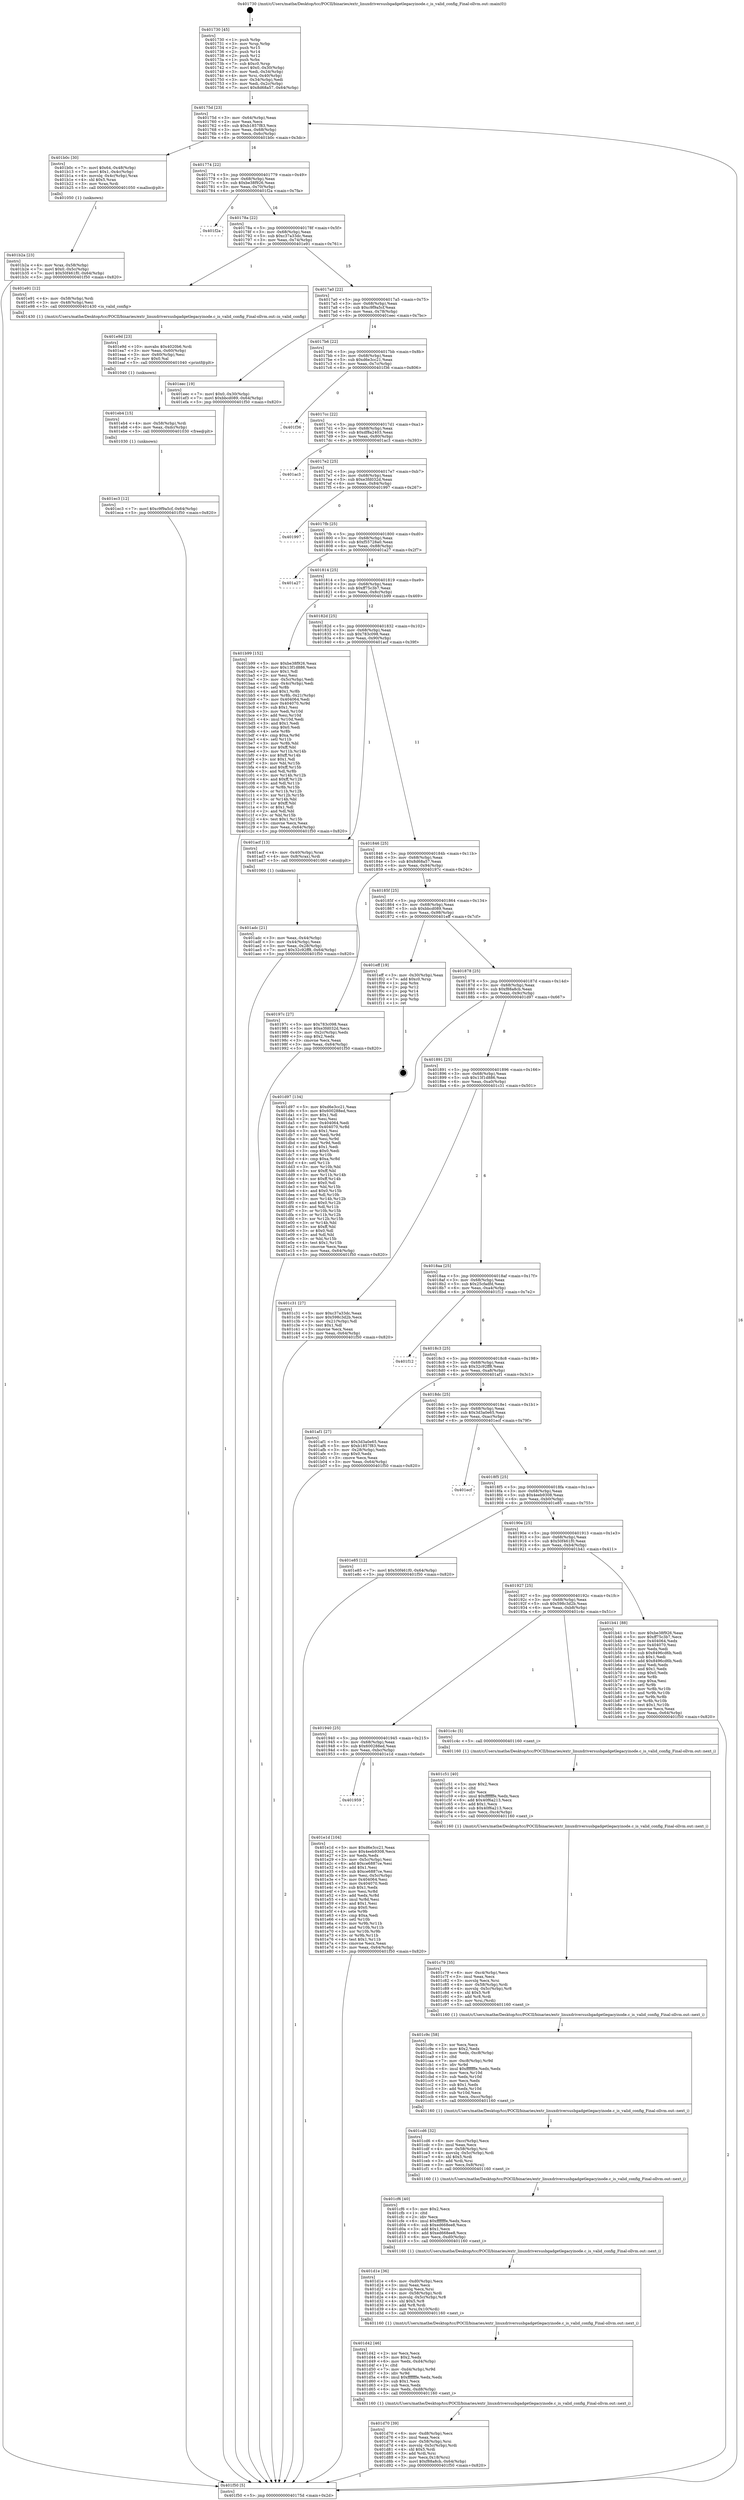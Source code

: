 digraph "0x401730" {
  label = "0x401730 (/mnt/c/Users/mathe/Desktop/tcc/POCII/binaries/extr_linuxdriversusbgadgetlegacyinode.c_is_valid_config_Final-ollvm.out::main(0))"
  labelloc = "t"
  node[shape=record]

  Entry [label="",width=0.3,height=0.3,shape=circle,fillcolor=black,style=filled]
  "0x40175d" [label="{
     0x40175d [23]\l
     | [instrs]\l
     &nbsp;&nbsp;0x40175d \<+3\>: mov -0x64(%rbp),%eax\l
     &nbsp;&nbsp;0x401760 \<+2\>: mov %eax,%ecx\l
     &nbsp;&nbsp;0x401762 \<+6\>: sub $0xb1857f83,%ecx\l
     &nbsp;&nbsp;0x401768 \<+3\>: mov %eax,-0x68(%rbp)\l
     &nbsp;&nbsp;0x40176b \<+3\>: mov %ecx,-0x6c(%rbp)\l
     &nbsp;&nbsp;0x40176e \<+6\>: je 0000000000401b0c \<main+0x3dc\>\l
  }"]
  "0x401b0c" [label="{
     0x401b0c [30]\l
     | [instrs]\l
     &nbsp;&nbsp;0x401b0c \<+7\>: movl $0x64,-0x48(%rbp)\l
     &nbsp;&nbsp;0x401b13 \<+7\>: movl $0x1,-0x4c(%rbp)\l
     &nbsp;&nbsp;0x401b1a \<+4\>: movslq -0x4c(%rbp),%rax\l
     &nbsp;&nbsp;0x401b1e \<+4\>: shl $0x5,%rax\l
     &nbsp;&nbsp;0x401b22 \<+3\>: mov %rax,%rdi\l
     &nbsp;&nbsp;0x401b25 \<+5\>: call 0000000000401050 \<malloc@plt\>\l
     | [calls]\l
     &nbsp;&nbsp;0x401050 \{1\} (unknown)\l
  }"]
  "0x401774" [label="{
     0x401774 [22]\l
     | [instrs]\l
     &nbsp;&nbsp;0x401774 \<+5\>: jmp 0000000000401779 \<main+0x49\>\l
     &nbsp;&nbsp;0x401779 \<+3\>: mov -0x68(%rbp),%eax\l
     &nbsp;&nbsp;0x40177c \<+5\>: sub $0xbe38f926,%eax\l
     &nbsp;&nbsp;0x401781 \<+3\>: mov %eax,-0x70(%rbp)\l
     &nbsp;&nbsp;0x401784 \<+6\>: je 0000000000401f2a \<main+0x7fa\>\l
  }"]
  Exit [label="",width=0.3,height=0.3,shape=circle,fillcolor=black,style=filled,peripheries=2]
  "0x401f2a" [label="{
     0x401f2a\l
  }", style=dashed]
  "0x40178a" [label="{
     0x40178a [22]\l
     | [instrs]\l
     &nbsp;&nbsp;0x40178a \<+5\>: jmp 000000000040178f \<main+0x5f\>\l
     &nbsp;&nbsp;0x40178f \<+3\>: mov -0x68(%rbp),%eax\l
     &nbsp;&nbsp;0x401792 \<+5\>: sub $0xc37a33dc,%eax\l
     &nbsp;&nbsp;0x401797 \<+3\>: mov %eax,-0x74(%rbp)\l
     &nbsp;&nbsp;0x40179a \<+6\>: je 0000000000401e91 \<main+0x761\>\l
  }"]
  "0x401ec3" [label="{
     0x401ec3 [12]\l
     | [instrs]\l
     &nbsp;&nbsp;0x401ec3 \<+7\>: movl $0xc9f9a5cf,-0x64(%rbp)\l
     &nbsp;&nbsp;0x401eca \<+5\>: jmp 0000000000401f50 \<main+0x820\>\l
  }"]
  "0x401e91" [label="{
     0x401e91 [12]\l
     | [instrs]\l
     &nbsp;&nbsp;0x401e91 \<+4\>: mov -0x58(%rbp),%rdi\l
     &nbsp;&nbsp;0x401e95 \<+3\>: mov -0x48(%rbp),%esi\l
     &nbsp;&nbsp;0x401e98 \<+5\>: call 0000000000401430 \<is_valid_config\>\l
     | [calls]\l
     &nbsp;&nbsp;0x401430 \{1\} (/mnt/c/Users/mathe/Desktop/tcc/POCII/binaries/extr_linuxdriversusbgadgetlegacyinode.c_is_valid_config_Final-ollvm.out::is_valid_config)\l
  }"]
  "0x4017a0" [label="{
     0x4017a0 [22]\l
     | [instrs]\l
     &nbsp;&nbsp;0x4017a0 \<+5\>: jmp 00000000004017a5 \<main+0x75\>\l
     &nbsp;&nbsp;0x4017a5 \<+3\>: mov -0x68(%rbp),%eax\l
     &nbsp;&nbsp;0x4017a8 \<+5\>: sub $0xc9f9a5cf,%eax\l
     &nbsp;&nbsp;0x4017ad \<+3\>: mov %eax,-0x78(%rbp)\l
     &nbsp;&nbsp;0x4017b0 \<+6\>: je 0000000000401eec \<main+0x7bc\>\l
  }"]
  "0x401eb4" [label="{
     0x401eb4 [15]\l
     | [instrs]\l
     &nbsp;&nbsp;0x401eb4 \<+4\>: mov -0x58(%rbp),%rdi\l
     &nbsp;&nbsp;0x401eb8 \<+6\>: mov %eax,-0xdc(%rbp)\l
     &nbsp;&nbsp;0x401ebe \<+5\>: call 0000000000401030 \<free@plt\>\l
     | [calls]\l
     &nbsp;&nbsp;0x401030 \{1\} (unknown)\l
  }"]
  "0x401eec" [label="{
     0x401eec [19]\l
     | [instrs]\l
     &nbsp;&nbsp;0x401eec \<+7\>: movl $0x0,-0x30(%rbp)\l
     &nbsp;&nbsp;0x401ef3 \<+7\>: movl $0xbbcd089,-0x64(%rbp)\l
     &nbsp;&nbsp;0x401efa \<+5\>: jmp 0000000000401f50 \<main+0x820\>\l
  }"]
  "0x4017b6" [label="{
     0x4017b6 [22]\l
     | [instrs]\l
     &nbsp;&nbsp;0x4017b6 \<+5\>: jmp 00000000004017bb \<main+0x8b\>\l
     &nbsp;&nbsp;0x4017bb \<+3\>: mov -0x68(%rbp),%eax\l
     &nbsp;&nbsp;0x4017be \<+5\>: sub $0xd6e3cc21,%eax\l
     &nbsp;&nbsp;0x4017c3 \<+3\>: mov %eax,-0x7c(%rbp)\l
     &nbsp;&nbsp;0x4017c6 \<+6\>: je 0000000000401f36 \<main+0x806\>\l
  }"]
  "0x401e9d" [label="{
     0x401e9d [23]\l
     | [instrs]\l
     &nbsp;&nbsp;0x401e9d \<+10\>: movabs $0x4020b6,%rdi\l
     &nbsp;&nbsp;0x401ea7 \<+3\>: mov %eax,-0x60(%rbp)\l
     &nbsp;&nbsp;0x401eaa \<+3\>: mov -0x60(%rbp),%esi\l
     &nbsp;&nbsp;0x401ead \<+2\>: mov $0x0,%al\l
     &nbsp;&nbsp;0x401eaf \<+5\>: call 0000000000401040 \<printf@plt\>\l
     | [calls]\l
     &nbsp;&nbsp;0x401040 \{1\} (unknown)\l
  }"]
  "0x401f36" [label="{
     0x401f36\l
  }", style=dashed]
  "0x4017cc" [label="{
     0x4017cc [22]\l
     | [instrs]\l
     &nbsp;&nbsp;0x4017cc \<+5\>: jmp 00000000004017d1 \<main+0xa1\>\l
     &nbsp;&nbsp;0x4017d1 \<+3\>: mov -0x68(%rbp),%eax\l
     &nbsp;&nbsp;0x4017d4 \<+5\>: sub $0xdf8a2403,%eax\l
     &nbsp;&nbsp;0x4017d9 \<+3\>: mov %eax,-0x80(%rbp)\l
     &nbsp;&nbsp;0x4017dc \<+6\>: je 0000000000401ac3 \<main+0x393\>\l
  }"]
  "0x401959" [label="{
     0x401959\l
  }", style=dashed]
  "0x401ac3" [label="{
     0x401ac3\l
  }", style=dashed]
  "0x4017e2" [label="{
     0x4017e2 [25]\l
     | [instrs]\l
     &nbsp;&nbsp;0x4017e2 \<+5\>: jmp 00000000004017e7 \<main+0xb7\>\l
     &nbsp;&nbsp;0x4017e7 \<+3\>: mov -0x68(%rbp),%eax\l
     &nbsp;&nbsp;0x4017ea \<+5\>: sub $0xe3fd032d,%eax\l
     &nbsp;&nbsp;0x4017ef \<+6\>: mov %eax,-0x84(%rbp)\l
     &nbsp;&nbsp;0x4017f5 \<+6\>: je 0000000000401997 \<main+0x267\>\l
  }"]
  "0x401e1d" [label="{
     0x401e1d [104]\l
     | [instrs]\l
     &nbsp;&nbsp;0x401e1d \<+5\>: mov $0xd6e3cc21,%eax\l
     &nbsp;&nbsp;0x401e22 \<+5\>: mov $0x4eeb9308,%ecx\l
     &nbsp;&nbsp;0x401e27 \<+2\>: xor %edx,%edx\l
     &nbsp;&nbsp;0x401e29 \<+3\>: mov -0x5c(%rbp),%esi\l
     &nbsp;&nbsp;0x401e2c \<+6\>: add $0xce6887ce,%esi\l
     &nbsp;&nbsp;0x401e32 \<+3\>: add $0x1,%esi\l
     &nbsp;&nbsp;0x401e35 \<+6\>: sub $0xce6887ce,%esi\l
     &nbsp;&nbsp;0x401e3b \<+3\>: mov %esi,-0x5c(%rbp)\l
     &nbsp;&nbsp;0x401e3e \<+7\>: mov 0x404064,%esi\l
     &nbsp;&nbsp;0x401e45 \<+7\>: mov 0x404070,%edi\l
     &nbsp;&nbsp;0x401e4c \<+3\>: sub $0x1,%edx\l
     &nbsp;&nbsp;0x401e4f \<+3\>: mov %esi,%r8d\l
     &nbsp;&nbsp;0x401e52 \<+3\>: add %edx,%r8d\l
     &nbsp;&nbsp;0x401e55 \<+4\>: imul %r8d,%esi\l
     &nbsp;&nbsp;0x401e59 \<+3\>: and $0x1,%esi\l
     &nbsp;&nbsp;0x401e5c \<+3\>: cmp $0x0,%esi\l
     &nbsp;&nbsp;0x401e5f \<+4\>: sete %r9b\l
     &nbsp;&nbsp;0x401e63 \<+3\>: cmp $0xa,%edi\l
     &nbsp;&nbsp;0x401e66 \<+4\>: setl %r10b\l
     &nbsp;&nbsp;0x401e6a \<+3\>: mov %r9b,%r11b\l
     &nbsp;&nbsp;0x401e6d \<+3\>: and %r10b,%r11b\l
     &nbsp;&nbsp;0x401e70 \<+3\>: xor %r10b,%r9b\l
     &nbsp;&nbsp;0x401e73 \<+3\>: or %r9b,%r11b\l
     &nbsp;&nbsp;0x401e76 \<+4\>: test $0x1,%r11b\l
     &nbsp;&nbsp;0x401e7a \<+3\>: cmovne %ecx,%eax\l
     &nbsp;&nbsp;0x401e7d \<+3\>: mov %eax,-0x64(%rbp)\l
     &nbsp;&nbsp;0x401e80 \<+5\>: jmp 0000000000401f50 \<main+0x820\>\l
  }"]
  "0x401997" [label="{
     0x401997\l
  }", style=dashed]
  "0x4017fb" [label="{
     0x4017fb [25]\l
     | [instrs]\l
     &nbsp;&nbsp;0x4017fb \<+5\>: jmp 0000000000401800 \<main+0xd0\>\l
     &nbsp;&nbsp;0x401800 \<+3\>: mov -0x68(%rbp),%eax\l
     &nbsp;&nbsp;0x401803 \<+5\>: sub $0xf55728a0,%eax\l
     &nbsp;&nbsp;0x401808 \<+6\>: mov %eax,-0x88(%rbp)\l
     &nbsp;&nbsp;0x40180e \<+6\>: je 0000000000401a27 \<main+0x2f7\>\l
  }"]
  "0x401d70" [label="{
     0x401d70 [39]\l
     | [instrs]\l
     &nbsp;&nbsp;0x401d70 \<+6\>: mov -0xd8(%rbp),%ecx\l
     &nbsp;&nbsp;0x401d76 \<+3\>: imul %eax,%ecx\l
     &nbsp;&nbsp;0x401d79 \<+4\>: mov -0x58(%rbp),%rsi\l
     &nbsp;&nbsp;0x401d7d \<+4\>: movslq -0x5c(%rbp),%rdi\l
     &nbsp;&nbsp;0x401d81 \<+4\>: shl $0x5,%rdi\l
     &nbsp;&nbsp;0x401d85 \<+3\>: add %rdi,%rsi\l
     &nbsp;&nbsp;0x401d88 \<+3\>: mov %ecx,0x18(%rsi)\l
     &nbsp;&nbsp;0x401d8b \<+7\>: movl $0xf88a8cb,-0x64(%rbp)\l
     &nbsp;&nbsp;0x401d92 \<+5\>: jmp 0000000000401f50 \<main+0x820\>\l
  }"]
  "0x401a27" [label="{
     0x401a27\l
  }", style=dashed]
  "0x401814" [label="{
     0x401814 [25]\l
     | [instrs]\l
     &nbsp;&nbsp;0x401814 \<+5\>: jmp 0000000000401819 \<main+0xe9\>\l
     &nbsp;&nbsp;0x401819 \<+3\>: mov -0x68(%rbp),%eax\l
     &nbsp;&nbsp;0x40181c \<+5\>: sub $0xff75c3b7,%eax\l
     &nbsp;&nbsp;0x401821 \<+6\>: mov %eax,-0x8c(%rbp)\l
     &nbsp;&nbsp;0x401827 \<+6\>: je 0000000000401b99 \<main+0x469\>\l
  }"]
  "0x401d42" [label="{
     0x401d42 [46]\l
     | [instrs]\l
     &nbsp;&nbsp;0x401d42 \<+2\>: xor %ecx,%ecx\l
     &nbsp;&nbsp;0x401d44 \<+5\>: mov $0x2,%edx\l
     &nbsp;&nbsp;0x401d49 \<+6\>: mov %edx,-0xd4(%rbp)\l
     &nbsp;&nbsp;0x401d4f \<+1\>: cltd\l
     &nbsp;&nbsp;0x401d50 \<+7\>: mov -0xd4(%rbp),%r9d\l
     &nbsp;&nbsp;0x401d57 \<+3\>: idiv %r9d\l
     &nbsp;&nbsp;0x401d5a \<+6\>: imul $0xfffffffe,%edx,%edx\l
     &nbsp;&nbsp;0x401d60 \<+3\>: sub $0x1,%ecx\l
     &nbsp;&nbsp;0x401d63 \<+2\>: sub %ecx,%edx\l
     &nbsp;&nbsp;0x401d65 \<+6\>: mov %edx,-0xd8(%rbp)\l
     &nbsp;&nbsp;0x401d6b \<+5\>: call 0000000000401160 \<next_i\>\l
     | [calls]\l
     &nbsp;&nbsp;0x401160 \{1\} (/mnt/c/Users/mathe/Desktop/tcc/POCII/binaries/extr_linuxdriversusbgadgetlegacyinode.c_is_valid_config_Final-ollvm.out::next_i)\l
  }"]
  "0x401b99" [label="{
     0x401b99 [152]\l
     | [instrs]\l
     &nbsp;&nbsp;0x401b99 \<+5\>: mov $0xbe38f926,%eax\l
     &nbsp;&nbsp;0x401b9e \<+5\>: mov $0x13f1d886,%ecx\l
     &nbsp;&nbsp;0x401ba3 \<+2\>: mov $0x1,%dl\l
     &nbsp;&nbsp;0x401ba5 \<+2\>: xor %esi,%esi\l
     &nbsp;&nbsp;0x401ba7 \<+3\>: mov -0x5c(%rbp),%edi\l
     &nbsp;&nbsp;0x401baa \<+3\>: cmp -0x4c(%rbp),%edi\l
     &nbsp;&nbsp;0x401bad \<+4\>: setl %r8b\l
     &nbsp;&nbsp;0x401bb1 \<+4\>: and $0x1,%r8b\l
     &nbsp;&nbsp;0x401bb5 \<+4\>: mov %r8b,-0x21(%rbp)\l
     &nbsp;&nbsp;0x401bb9 \<+7\>: mov 0x404064,%edi\l
     &nbsp;&nbsp;0x401bc0 \<+8\>: mov 0x404070,%r9d\l
     &nbsp;&nbsp;0x401bc8 \<+3\>: sub $0x1,%esi\l
     &nbsp;&nbsp;0x401bcb \<+3\>: mov %edi,%r10d\l
     &nbsp;&nbsp;0x401bce \<+3\>: add %esi,%r10d\l
     &nbsp;&nbsp;0x401bd1 \<+4\>: imul %r10d,%edi\l
     &nbsp;&nbsp;0x401bd5 \<+3\>: and $0x1,%edi\l
     &nbsp;&nbsp;0x401bd8 \<+3\>: cmp $0x0,%edi\l
     &nbsp;&nbsp;0x401bdb \<+4\>: sete %r8b\l
     &nbsp;&nbsp;0x401bdf \<+4\>: cmp $0xa,%r9d\l
     &nbsp;&nbsp;0x401be3 \<+4\>: setl %r11b\l
     &nbsp;&nbsp;0x401be7 \<+3\>: mov %r8b,%bl\l
     &nbsp;&nbsp;0x401bea \<+3\>: xor $0xff,%bl\l
     &nbsp;&nbsp;0x401bed \<+3\>: mov %r11b,%r14b\l
     &nbsp;&nbsp;0x401bf0 \<+4\>: xor $0xff,%r14b\l
     &nbsp;&nbsp;0x401bf4 \<+3\>: xor $0x1,%dl\l
     &nbsp;&nbsp;0x401bf7 \<+3\>: mov %bl,%r15b\l
     &nbsp;&nbsp;0x401bfa \<+4\>: and $0xff,%r15b\l
     &nbsp;&nbsp;0x401bfe \<+3\>: and %dl,%r8b\l
     &nbsp;&nbsp;0x401c01 \<+3\>: mov %r14b,%r12b\l
     &nbsp;&nbsp;0x401c04 \<+4\>: and $0xff,%r12b\l
     &nbsp;&nbsp;0x401c08 \<+3\>: and %dl,%r11b\l
     &nbsp;&nbsp;0x401c0b \<+3\>: or %r8b,%r15b\l
     &nbsp;&nbsp;0x401c0e \<+3\>: or %r11b,%r12b\l
     &nbsp;&nbsp;0x401c11 \<+3\>: xor %r12b,%r15b\l
     &nbsp;&nbsp;0x401c14 \<+3\>: or %r14b,%bl\l
     &nbsp;&nbsp;0x401c17 \<+3\>: xor $0xff,%bl\l
     &nbsp;&nbsp;0x401c1a \<+3\>: or $0x1,%dl\l
     &nbsp;&nbsp;0x401c1d \<+2\>: and %dl,%bl\l
     &nbsp;&nbsp;0x401c1f \<+3\>: or %bl,%r15b\l
     &nbsp;&nbsp;0x401c22 \<+4\>: test $0x1,%r15b\l
     &nbsp;&nbsp;0x401c26 \<+3\>: cmovne %ecx,%eax\l
     &nbsp;&nbsp;0x401c29 \<+3\>: mov %eax,-0x64(%rbp)\l
     &nbsp;&nbsp;0x401c2c \<+5\>: jmp 0000000000401f50 \<main+0x820\>\l
  }"]
  "0x40182d" [label="{
     0x40182d [25]\l
     | [instrs]\l
     &nbsp;&nbsp;0x40182d \<+5\>: jmp 0000000000401832 \<main+0x102\>\l
     &nbsp;&nbsp;0x401832 \<+3\>: mov -0x68(%rbp),%eax\l
     &nbsp;&nbsp;0x401835 \<+5\>: sub $0x783c098,%eax\l
     &nbsp;&nbsp;0x40183a \<+6\>: mov %eax,-0x90(%rbp)\l
     &nbsp;&nbsp;0x401840 \<+6\>: je 0000000000401acf \<main+0x39f\>\l
  }"]
  "0x401d1e" [label="{
     0x401d1e [36]\l
     | [instrs]\l
     &nbsp;&nbsp;0x401d1e \<+6\>: mov -0xd0(%rbp),%ecx\l
     &nbsp;&nbsp;0x401d24 \<+3\>: imul %eax,%ecx\l
     &nbsp;&nbsp;0x401d27 \<+3\>: movslq %ecx,%rsi\l
     &nbsp;&nbsp;0x401d2a \<+4\>: mov -0x58(%rbp),%rdi\l
     &nbsp;&nbsp;0x401d2e \<+4\>: movslq -0x5c(%rbp),%r8\l
     &nbsp;&nbsp;0x401d32 \<+4\>: shl $0x5,%r8\l
     &nbsp;&nbsp;0x401d36 \<+3\>: add %r8,%rdi\l
     &nbsp;&nbsp;0x401d39 \<+4\>: mov %rsi,0x10(%rdi)\l
     &nbsp;&nbsp;0x401d3d \<+5\>: call 0000000000401160 \<next_i\>\l
     | [calls]\l
     &nbsp;&nbsp;0x401160 \{1\} (/mnt/c/Users/mathe/Desktop/tcc/POCII/binaries/extr_linuxdriversusbgadgetlegacyinode.c_is_valid_config_Final-ollvm.out::next_i)\l
  }"]
  "0x401acf" [label="{
     0x401acf [13]\l
     | [instrs]\l
     &nbsp;&nbsp;0x401acf \<+4\>: mov -0x40(%rbp),%rax\l
     &nbsp;&nbsp;0x401ad3 \<+4\>: mov 0x8(%rax),%rdi\l
     &nbsp;&nbsp;0x401ad7 \<+5\>: call 0000000000401060 \<atoi@plt\>\l
     | [calls]\l
     &nbsp;&nbsp;0x401060 \{1\} (unknown)\l
  }"]
  "0x401846" [label="{
     0x401846 [25]\l
     | [instrs]\l
     &nbsp;&nbsp;0x401846 \<+5\>: jmp 000000000040184b \<main+0x11b\>\l
     &nbsp;&nbsp;0x40184b \<+3\>: mov -0x68(%rbp),%eax\l
     &nbsp;&nbsp;0x40184e \<+5\>: sub $0x8d68a57,%eax\l
     &nbsp;&nbsp;0x401853 \<+6\>: mov %eax,-0x94(%rbp)\l
     &nbsp;&nbsp;0x401859 \<+6\>: je 000000000040197c \<main+0x24c\>\l
  }"]
  "0x401cf6" [label="{
     0x401cf6 [40]\l
     | [instrs]\l
     &nbsp;&nbsp;0x401cf6 \<+5\>: mov $0x2,%ecx\l
     &nbsp;&nbsp;0x401cfb \<+1\>: cltd\l
     &nbsp;&nbsp;0x401cfc \<+2\>: idiv %ecx\l
     &nbsp;&nbsp;0x401cfe \<+6\>: imul $0xfffffffe,%edx,%ecx\l
     &nbsp;&nbsp;0x401d04 \<+6\>: sub $0xed668ee8,%ecx\l
     &nbsp;&nbsp;0x401d0a \<+3\>: add $0x1,%ecx\l
     &nbsp;&nbsp;0x401d0d \<+6\>: add $0xed668ee8,%ecx\l
     &nbsp;&nbsp;0x401d13 \<+6\>: mov %ecx,-0xd0(%rbp)\l
     &nbsp;&nbsp;0x401d19 \<+5\>: call 0000000000401160 \<next_i\>\l
     | [calls]\l
     &nbsp;&nbsp;0x401160 \{1\} (/mnt/c/Users/mathe/Desktop/tcc/POCII/binaries/extr_linuxdriversusbgadgetlegacyinode.c_is_valid_config_Final-ollvm.out::next_i)\l
  }"]
  "0x40197c" [label="{
     0x40197c [27]\l
     | [instrs]\l
     &nbsp;&nbsp;0x40197c \<+5\>: mov $0x783c098,%eax\l
     &nbsp;&nbsp;0x401981 \<+5\>: mov $0xe3fd032d,%ecx\l
     &nbsp;&nbsp;0x401986 \<+3\>: mov -0x2c(%rbp),%edx\l
     &nbsp;&nbsp;0x401989 \<+3\>: cmp $0x2,%edx\l
     &nbsp;&nbsp;0x40198c \<+3\>: cmovne %ecx,%eax\l
     &nbsp;&nbsp;0x40198f \<+3\>: mov %eax,-0x64(%rbp)\l
     &nbsp;&nbsp;0x401992 \<+5\>: jmp 0000000000401f50 \<main+0x820\>\l
  }"]
  "0x40185f" [label="{
     0x40185f [25]\l
     | [instrs]\l
     &nbsp;&nbsp;0x40185f \<+5\>: jmp 0000000000401864 \<main+0x134\>\l
     &nbsp;&nbsp;0x401864 \<+3\>: mov -0x68(%rbp),%eax\l
     &nbsp;&nbsp;0x401867 \<+5\>: sub $0xbbcd089,%eax\l
     &nbsp;&nbsp;0x40186c \<+6\>: mov %eax,-0x98(%rbp)\l
     &nbsp;&nbsp;0x401872 \<+6\>: je 0000000000401eff \<main+0x7cf\>\l
  }"]
  "0x401f50" [label="{
     0x401f50 [5]\l
     | [instrs]\l
     &nbsp;&nbsp;0x401f50 \<+5\>: jmp 000000000040175d \<main+0x2d\>\l
  }"]
  "0x401730" [label="{
     0x401730 [45]\l
     | [instrs]\l
     &nbsp;&nbsp;0x401730 \<+1\>: push %rbp\l
     &nbsp;&nbsp;0x401731 \<+3\>: mov %rsp,%rbp\l
     &nbsp;&nbsp;0x401734 \<+2\>: push %r15\l
     &nbsp;&nbsp;0x401736 \<+2\>: push %r14\l
     &nbsp;&nbsp;0x401738 \<+2\>: push %r12\l
     &nbsp;&nbsp;0x40173a \<+1\>: push %rbx\l
     &nbsp;&nbsp;0x40173b \<+7\>: sub $0xc0,%rsp\l
     &nbsp;&nbsp;0x401742 \<+7\>: movl $0x0,-0x30(%rbp)\l
     &nbsp;&nbsp;0x401749 \<+3\>: mov %edi,-0x34(%rbp)\l
     &nbsp;&nbsp;0x40174c \<+4\>: mov %rsi,-0x40(%rbp)\l
     &nbsp;&nbsp;0x401750 \<+3\>: mov -0x34(%rbp),%edi\l
     &nbsp;&nbsp;0x401753 \<+3\>: mov %edi,-0x2c(%rbp)\l
     &nbsp;&nbsp;0x401756 \<+7\>: movl $0x8d68a57,-0x64(%rbp)\l
  }"]
  "0x401adc" [label="{
     0x401adc [21]\l
     | [instrs]\l
     &nbsp;&nbsp;0x401adc \<+3\>: mov %eax,-0x44(%rbp)\l
     &nbsp;&nbsp;0x401adf \<+3\>: mov -0x44(%rbp),%eax\l
     &nbsp;&nbsp;0x401ae2 \<+3\>: mov %eax,-0x28(%rbp)\l
     &nbsp;&nbsp;0x401ae5 \<+7\>: movl $0x32c92ff8,-0x64(%rbp)\l
     &nbsp;&nbsp;0x401aec \<+5\>: jmp 0000000000401f50 \<main+0x820\>\l
  }"]
  "0x401cd6" [label="{
     0x401cd6 [32]\l
     | [instrs]\l
     &nbsp;&nbsp;0x401cd6 \<+6\>: mov -0xcc(%rbp),%ecx\l
     &nbsp;&nbsp;0x401cdc \<+3\>: imul %eax,%ecx\l
     &nbsp;&nbsp;0x401cdf \<+4\>: mov -0x58(%rbp),%rsi\l
     &nbsp;&nbsp;0x401ce3 \<+4\>: movslq -0x5c(%rbp),%rdi\l
     &nbsp;&nbsp;0x401ce7 \<+4\>: shl $0x5,%rdi\l
     &nbsp;&nbsp;0x401ceb \<+3\>: add %rdi,%rsi\l
     &nbsp;&nbsp;0x401cee \<+3\>: mov %ecx,0x8(%rsi)\l
     &nbsp;&nbsp;0x401cf1 \<+5\>: call 0000000000401160 \<next_i\>\l
     | [calls]\l
     &nbsp;&nbsp;0x401160 \{1\} (/mnt/c/Users/mathe/Desktop/tcc/POCII/binaries/extr_linuxdriversusbgadgetlegacyinode.c_is_valid_config_Final-ollvm.out::next_i)\l
  }"]
  "0x401eff" [label="{
     0x401eff [19]\l
     | [instrs]\l
     &nbsp;&nbsp;0x401eff \<+3\>: mov -0x30(%rbp),%eax\l
     &nbsp;&nbsp;0x401f02 \<+7\>: add $0xc0,%rsp\l
     &nbsp;&nbsp;0x401f09 \<+1\>: pop %rbx\l
     &nbsp;&nbsp;0x401f0a \<+2\>: pop %r12\l
     &nbsp;&nbsp;0x401f0c \<+2\>: pop %r14\l
     &nbsp;&nbsp;0x401f0e \<+2\>: pop %r15\l
     &nbsp;&nbsp;0x401f10 \<+1\>: pop %rbp\l
     &nbsp;&nbsp;0x401f11 \<+1\>: ret\l
  }"]
  "0x401878" [label="{
     0x401878 [25]\l
     | [instrs]\l
     &nbsp;&nbsp;0x401878 \<+5\>: jmp 000000000040187d \<main+0x14d\>\l
     &nbsp;&nbsp;0x40187d \<+3\>: mov -0x68(%rbp),%eax\l
     &nbsp;&nbsp;0x401880 \<+5\>: sub $0xf88a8cb,%eax\l
     &nbsp;&nbsp;0x401885 \<+6\>: mov %eax,-0x9c(%rbp)\l
     &nbsp;&nbsp;0x40188b \<+6\>: je 0000000000401d97 \<main+0x667\>\l
  }"]
  "0x401c9c" [label="{
     0x401c9c [58]\l
     | [instrs]\l
     &nbsp;&nbsp;0x401c9c \<+2\>: xor %ecx,%ecx\l
     &nbsp;&nbsp;0x401c9e \<+5\>: mov $0x2,%edx\l
     &nbsp;&nbsp;0x401ca3 \<+6\>: mov %edx,-0xc8(%rbp)\l
     &nbsp;&nbsp;0x401ca9 \<+1\>: cltd\l
     &nbsp;&nbsp;0x401caa \<+7\>: mov -0xc8(%rbp),%r9d\l
     &nbsp;&nbsp;0x401cb1 \<+3\>: idiv %r9d\l
     &nbsp;&nbsp;0x401cb4 \<+6\>: imul $0xfffffffe,%edx,%edx\l
     &nbsp;&nbsp;0x401cba \<+3\>: mov %ecx,%r10d\l
     &nbsp;&nbsp;0x401cbd \<+3\>: sub %edx,%r10d\l
     &nbsp;&nbsp;0x401cc0 \<+2\>: mov %ecx,%edx\l
     &nbsp;&nbsp;0x401cc2 \<+3\>: sub $0x1,%edx\l
     &nbsp;&nbsp;0x401cc5 \<+3\>: add %edx,%r10d\l
     &nbsp;&nbsp;0x401cc8 \<+3\>: sub %r10d,%ecx\l
     &nbsp;&nbsp;0x401ccb \<+6\>: mov %ecx,-0xcc(%rbp)\l
     &nbsp;&nbsp;0x401cd1 \<+5\>: call 0000000000401160 \<next_i\>\l
     | [calls]\l
     &nbsp;&nbsp;0x401160 \{1\} (/mnt/c/Users/mathe/Desktop/tcc/POCII/binaries/extr_linuxdriversusbgadgetlegacyinode.c_is_valid_config_Final-ollvm.out::next_i)\l
  }"]
  "0x401d97" [label="{
     0x401d97 [134]\l
     | [instrs]\l
     &nbsp;&nbsp;0x401d97 \<+5\>: mov $0xd6e3cc21,%eax\l
     &nbsp;&nbsp;0x401d9c \<+5\>: mov $0x600288ed,%ecx\l
     &nbsp;&nbsp;0x401da1 \<+2\>: mov $0x1,%dl\l
     &nbsp;&nbsp;0x401da3 \<+2\>: xor %esi,%esi\l
     &nbsp;&nbsp;0x401da5 \<+7\>: mov 0x404064,%edi\l
     &nbsp;&nbsp;0x401dac \<+8\>: mov 0x404070,%r8d\l
     &nbsp;&nbsp;0x401db4 \<+3\>: sub $0x1,%esi\l
     &nbsp;&nbsp;0x401db7 \<+3\>: mov %edi,%r9d\l
     &nbsp;&nbsp;0x401dba \<+3\>: add %esi,%r9d\l
     &nbsp;&nbsp;0x401dbd \<+4\>: imul %r9d,%edi\l
     &nbsp;&nbsp;0x401dc1 \<+3\>: and $0x1,%edi\l
     &nbsp;&nbsp;0x401dc4 \<+3\>: cmp $0x0,%edi\l
     &nbsp;&nbsp;0x401dc7 \<+4\>: sete %r10b\l
     &nbsp;&nbsp;0x401dcb \<+4\>: cmp $0xa,%r8d\l
     &nbsp;&nbsp;0x401dcf \<+4\>: setl %r11b\l
     &nbsp;&nbsp;0x401dd3 \<+3\>: mov %r10b,%bl\l
     &nbsp;&nbsp;0x401dd6 \<+3\>: xor $0xff,%bl\l
     &nbsp;&nbsp;0x401dd9 \<+3\>: mov %r11b,%r14b\l
     &nbsp;&nbsp;0x401ddc \<+4\>: xor $0xff,%r14b\l
     &nbsp;&nbsp;0x401de0 \<+3\>: xor $0x0,%dl\l
     &nbsp;&nbsp;0x401de3 \<+3\>: mov %bl,%r15b\l
     &nbsp;&nbsp;0x401de6 \<+4\>: and $0x0,%r15b\l
     &nbsp;&nbsp;0x401dea \<+3\>: and %dl,%r10b\l
     &nbsp;&nbsp;0x401ded \<+3\>: mov %r14b,%r12b\l
     &nbsp;&nbsp;0x401df0 \<+4\>: and $0x0,%r12b\l
     &nbsp;&nbsp;0x401df4 \<+3\>: and %dl,%r11b\l
     &nbsp;&nbsp;0x401df7 \<+3\>: or %r10b,%r15b\l
     &nbsp;&nbsp;0x401dfa \<+3\>: or %r11b,%r12b\l
     &nbsp;&nbsp;0x401dfd \<+3\>: xor %r12b,%r15b\l
     &nbsp;&nbsp;0x401e00 \<+3\>: or %r14b,%bl\l
     &nbsp;&nbsp;0x401e03 \<+3\>: xor $0xff,%bl\l
     &nbsp;&nbsp;0x401e06 \<+3\>: or $0x0,%dl\l
     &nbsp;&nbsp;0x401e09 \<+2\>: and %dl,%bl\l
     &nbsp;&nbsp;0x401e0b \<+3\>: or %bl,%r15b\l
     &nbsp;&nbsp;0x401e0e \<+4\>: test $0x1,%r15b\l
     &nbsp;&nbsp;0x401e12 \<+3\>: cmovne %ecx,%eax\l
     &nbsp;&nbsp;0x401e15 \<+3\>: mov %eax,-0x64(%rbp)\l
     &nbsp;&nbsp;0x401e18 \<+5\>: jmp 0000000000401f50 \<main+0x820\>\l
  }"]
  "0x401891" [label="{
     0x401891 [25]\l
     | [instrs]\l
     &nbsp;&nbsp;0x401891 \<+5\>: jmp 0000000000401896 \<main+0x166\>\l
     &nbsp;&nbsp;0x401896 \<+3\>: mov -0x68(%rbp),%eax\l
     &nbsp;&nbsp;0x401899 \<+5\>: sub $0x13f1d886,%eax\l
     &nbsp;&nbsp;0x40189e \<+6\>: mov %eax,-0xa0(%rbp)\l
     &nbsp;&nbsp;0x4018a4 \<+6\>: je 0000000000401c31 \<main+0x501\>\l
  }"]
  "0x401c79" [label="{
     0x401c79 [35]\l
     | [instrs]\l
     &nbsp;&nbsp;0x401c79 \<+6\>: mov -0xc4(%rbp),%ecx\l
     &nbsp;&nbsp;0x401c7f \<+3\>: imul %eax,%ecx\l
     &nbsp;&nbsp;0x401c82 \<+3\>: movslq %ecx,%rsi\l
     &nbsp;&nbsp;0x401c85 \<+4\>: mov -0x58(%rbp),%rdi\l
     &nbsp;&nbsp;0x401c89 \<+4\>: movslq -0x5c(%rbp),%r8\l
     &nbsp;&nbsp;0x401c8d \<+4\>: shl $0x5,%r8\l
     &nbsp;&nbsp;0x401c91 \<+3\>: add %r8,%rdi\l
     &nbsp;&nbsp;0x401c94 \<+3\>: mov %rsi,(%rdi)\l
     &nbsp;&nbsp;0x401c97 \<+5\>: call 0000000000401160 \<next_i\>\l
     | [calls]\l
     &nbsp;&nbsp;0x401160 \{1\} (/mnt/c/Users/mathe/Desktop/tcc/POCII/binaries/extr_linuxdriversusbgadgetlegacyinode.c_is_valid_config_Final-ollvm.out::next_i)\l
  }"]
  "0x401c31" [label="{
     0x401c31 [27]\l
     | [instrs]\l
     &nbsp;&nbsp;0x401c31 \<+5\>: mov $0xc37a33dc,%eax\l
     &nbsp;&nbsp;0x401c36 \<+5\>: mov $0x598c3d2b,%ecx\l
     &nbsp;&nbsp;0x401c3b \<+3\>: mov -0x21(%rbp),%dl\l
     &nbsp;&nbsp;0x401c3e \<+3\>: test $0x1,%dl\l
     &nbsp;&nbsp;0x401c41 \<+3\>: cmovne %ecx,%eax\l
     &nbsp;&nbsp;0x401c44 \<+3\>: mov %eax,-0x64(%rbp)\l
     &nbsp;&nbsp;0x401c47 \<+5\>: jmp 0000000000401f50 \<main+0x820\>\l
  }"]
  "0x4018aa" [label="{
     0x4018aa [25]\l
     | [instrs]\l
     &nbsp;&nbsp;0x4018aa \<+5\>: jmp 00000000004018af \<main+0x17f\>\l
     &nbsp;&nbsp;0x4018af \<+3\>: mov -0x68(%rbp),%eax\l
     &nbsp;&nbsp;0x4018b2 \<+5\>: sub $0x25cfadfd,%eax\l
     &nbsp;&nbsp;0x4018b7 \<+6\>: mov %eax,-0xa4(%rbp)\l
     &nbsp;&nbsp;0x4018bd \<+6\>: je 0000000000401f12 \<main+0x7e2\>\l
  }"]
  "0x401c51" [label="{
     0x401c51 [40]\l
     | [instrs]\l
     &nbsp;&nbsp;0x401c51 \<+5\>: mov $0x2,%ecx\l
     &nbsp;&nbsp;0x401c56 \<+1\>: cltd\l
     &nbsp;&nbsp;0x401c57 \<+2\>: idiv %ecx\l
     &nbsp;&nbsp;0x401c59 \<+6\>: imul $0xfffffffe,%edx,%ecx\l
     &nbsp;&nbsp;0x401c5f \<+6\>: add $0x40f6a213,%ecx\l
     &nbsp;&nbsp;0x401c65 \<+3\>: add $0x1,%ecx\l
     &nbsp;&nbsp;0x401c68 \<+6\>: sub $0x40f6a213,%ecx\l
     &nbsp;&nbsp;0x401c6e \<+6\>: mov %ecx,-0xc4(%rbp)\l
     &nbsp;&nbsp;0x401c74 \<+5\>: call 0000000000401160 \<next_i\>\l
     | [calls]\l
     &nbsp;&nbsp;0x401160 \{1\} (/mnt/c/Users/mathe/Desktop/tcc/POCII/binaries/extr_linuxdriversusbgadgetlegacyinode.c_is_valid_config_Final-ollvm.out::next_i)\l
  }"]
  "0x401f12" [label="{
     0x401f12\l
  }", style=dashed]
  "0x4018c3" [label="{
     0x4018c3 [25]\l
     | [instrs]\l
     &nbsp;&nbsp;0x4018c3 \<+5\>: jmp 00000000004018c8 \<main+0x198\>\l
     &nbsp;&nbsp;0x4018c8 \<+3\>: mov -0x68(%rbp),%eax\l
     &nbsp;&nbsp;0x4018cb \<+5\>: sub $0x32c92ff8,%eax\l
     &nbsp;&nbsp;0x4018d0 \<+6\>: mov %eax,-0xa8(%rbp)\l
     &nbsp;&nbsp;0x4018d6 \<+6\>: je 0000000000401af1 \<main+0x3c1\>\l
  }"]
  "0x401940" [label="{
     0x401940 [25]\l
     | [instrs]\l
     &nbsp;&nbsp;0x401940 \<+5\>: jmp 0000000000401945 \<main+0x215\>\l
     &nbsp;&nbsp;0x401945 \<+3\>: mov -0x68(%rbp),%eax\l
     &nbsp;&nbsp;0x401948 \<+5\>: sub $0x600288ed,%eax\l
     &nbsp;&nbsp;0x40194d \<+6\>: mov %eax,-0xbc(%rbp)\l
     &nbsp;&nbsp;0x401953 \<+6\>: je 0000000000401e1d \<main+0x6ed\>\l
  }"]
  "0x401af1" [label="{
     0x401af1 [27]\l
     | [instrs]\l
     &nbsp;&nbsp;0x401af1 \<+5\>: mov $0x3d3a0e65,%eax\l
     &nbsp;&nbsp;0x401af6 \<+5\>: mov $0xb1857f83,%ecx\l
     &nbsp;&nbsp;0x401afb \<+3\>: mov -0x28(%rbp),%edx\l
     &nbsp;&nbsp;0x401afe \<+3\>: cmp $0x0,%edx\l
     &nbsp;&nbsp;0x401b01 \<+3\>: cmove %ecx,%eax\l
     &nbsp;&nbsp;0x401b04 \<+3\>: mov %eax,-0x64(%rbp)\l
     &nbsp;&nbsp;0x401b07 \<+5\>: jmp 0000000000401f50 \<main+0x820\>\l
  }"]
  "0x4018dc" [label="{
     0x4018dc [25]\l
     | [instrs]\l
     &nbsp;&nbsp;0x4018dc \<+5\>: jmp 00000000004018e1 \<main+0x1b1\>\l
     &nbsp;&nbsp;0x4018e1 \<+3\>: mov -0x68(%rbp),%eax\l
     &nbsp;&nbsp;0x4018e4 \<+5\>: sub $0x3d3a0e65,%eax\l
     &nbsp;&nbsp;0x4018e9 \<+6\>: mov %eax,-0xac(%rbp)\l
     &nbsp;&nbsp;0x4018ef \<+6\>: je 0000000000401ecf \<main+0x79f\>\l
  }"]
  "0x401b2a" [label="{
     0x401b2a [23]\l
     | [instrs]\l
     &nbsp;&nbsp;0x401b2a \<+4\>: mov %rax,-0x58(%rbp)\l
     &nbsp;&nbsp;0x401b2e \<+7\>: movl $0x0,-0x5c(%rbp)\l
     &nbsp;&nbsp;0x401b35 \<+7\>: movl $0x50f461f0,-0x64(%rbp)\l
     &nbsp;&nbsp;0x401b3c \<+5\>: jmp 0000000000401f50 \<main+0x820\>\l
  }"]
  "0x401c4c" [label="{
     0x401c4c [5]\l
     | [instrs]\l
     &nbsp;&nbsp;0x401c4c \<+5\>: call 0000000000401160 \<next_i\>\l
     | [calls]\l
     &nbsp;&nbsp;0x401160 \{1\} (/mnt/c/Users/mathe/Desktop/tcc/POCII/binaries/extr_linuxdriversusbgadgetlegacyinode.c_is_valid_config_Final-ollvm.out::next_i)\l
  }"]
  "0x401ecf" [label="{
     0x401ecf\l
  }", style=dashed]
  "0x4018f5" [label="{
     0x4018f5 [25]\l
     | [instrs]\l
     &nbsp;&nbsp;0x4018f5 \<+5\>: jmp 00000000004018fa \<main+0x1ca\>\l
     &nbsp;&nbsp;0x4018fa \<+3\>: mov -0x68(%rbp),%eax\l
     &nbsp;&nbsp;0x4018fd \<+5\>: sub $0x4eeb9308,%eax\l
     &nbsp;&nbsp;0x401902 \<+6\>: mov %eax,-0xb0(%rbp)\l
     &nbsp;&nbsp;0x401908 \<+6\>: je 0000000000401e85 \<main+0x755\>\l
  }"]
  "0x401927" [label="{
     0x401927 [25]\l
     | [instrs]\l
     &nbsp;&nbsp;0x401927 \<+5\>: jmp 000000000040192c \<main+0x1fc\>\l
     &nbsp;&nbsp;0x40192c \<+3\>: mov -0x68(%rbp),%eax\l
     &nbsp;&nbsp;0x40192f \<+5\>: sub $0x598c3d2b,%eax\l
     &nbsp;&nbsp;0x401934 \<+6\>: mov %eax,-0xb8(%rbp)\l
     &nbsp;&nbsp;0x40193a \<+6\>: je 0000000000401c4c \<main+0x51c\>\l
  }"]
  "0x401e85" [label="{
     0x401e85 [12]\l
     | [instrs]\l
     &nbsp;&nbsp;0x401e85 \<+7\>: movl $0x50f461f0,-0x64(%rbp)\l
     &nbsp;&nbsp;0x401e8c \<+5\>: jmp 0000000000401f50 \<main+0x820\>\l
  }"]
  "0x40190e" [label="{
     0x40190e [25]\l
     | [instrs]\l
     &nbsp;&nbsp;0x40190e \<+5\>: jmp 0000000000401913 \<main+0x1e3\>\l
     &nbsp;&nbsp;0x401913 \<+3\>: mov -0x68(%rbp),%eax\l
     &nbsp;&nbsp;0x401916 \<+5\>: sub $0x50f461f0,%eax\l
     &nbsp;&nbsp;0x40191b \<+6\>: mov %eax,-0xb4(%rbp)\l
     &nbsp;&nbsp;0x401921 \<+6\>: je 0000000000401b41 \<main+0x411\>\l
  }"]
  "0x401b41" [label="{
     0x401b41 [88]\l
     | [instrs]\l
     &nbsp;&nbsp;0x401b41 \<+5\>: mov $0xbe38f926,%eax\l
     &nbsp;&nbsp;0x401b46 \<+5\>: mov $0xff75c3b7,%ecx\l
     &nbsp;&nbsp;0x401b4b \<+7\>: mov 0x404064,%edx\l
     &nbsp;&nbsp;0x401b52 \<+7\>: mov 0x404070,%esi\l
     &nbsp;&nbsp;0x401b59 \<+2\>: mov %edx,%edi\l
     &nbsp;&nbsp;0x401b5b \<+6\>: sub $0x8496cd6b,%edi\l
     &nbsp;&nbsp;0x401b61 \<+3\>: sub $0x1,%edi\l
     &nbsp;&nbsp;0x401b64 \<+6\>: add $0x8496cd6b,%edi\l
     &nbsp;&nbsp;0x401b6a \<+3\>: imul %edi,%edx\l
     &nbsp;&nbsp;0x401b6d \<+3\>: and $0x1,%edx\l
     &nbsp;&nbsp;0x401b70 \<+3\>: cmp $0x0,%edx\l
     &nbsp;&nbsp;0x401b73 \<+4\>: sete %r8b\l
     &nbsp;&nbsp;0x401b77 \<+3\>: cmp $0xa,%esi\l
     &nbsp;&nbsp;0x401b7a \<+4\>: setl %r9b\l
     &nbsp;&nbsp;0x401b7e \<+3\>: mov %r8b,%r10b\l
     &nbsp;&nbsp;0x401b81 \<+3\>: and %r9b,%r10b\l
     &nbsp;&nbsp;0x401b84 \<+3\>: xor %r9b,%r8b\l
     &nbsp;&nbsp;0x401b87 \<+3\>: or %r8b,%r10b\l
     &nbsp;&nbsp;0x401b8a \<+4\>: test $0x1,%r10b\l
     &nbsp;&nbsp;0x401b8e \<+3\>: cmovne %ecx,%eax\l
     &nbsp;&nbsp;0x401b91 \<+3\>: mov %eax,-0x64(%rbp)\l
     &nbsp;&nbsp;0x401b94 \<+5\>: jmp 0000000000401f50 \<main+0x820\>\l
  }"]
  Entry -> "0x401730" [label=" 1"]
  "0x40175d" -> "0x401b0c" [label=" 1"]
  "0x40175d" -> "0x401774" [label=" 16"]
  "0x401eff" -> Exit [label=" 1"]
  "0x401774" -> "0x401f2a" [label=" 0"]
  "0x401774" -> "0x40178a" [label=" 16"]
  "0x401eec" -> "0x401f50" [label=" 1"]
  "0x40178a" -> "0x401e91" [label=" 1"]
  "0x40178a" -> "0x4017a0" [label=" 15"]
  "0x401ec3" -> "0x401f50" [label=" 1"]
  "0x4017a0" -> "0x401eec" [label=" 1"]
  "0x4017a0" -> "0x4017b6" [label=" 14"]
  "0x401eb4" -> "0x401ec3" [label=" 1"]
  "0x4017b6" -> "0x401f36" [label=" 0"]
  "0x4017b6" -> "0x4017cc" [label=" 14"]
  "0x401e9d" -> "0x401eb4" [label=" 1"]
  "0x4017cc" -> "0x401ac3" [label=" 0"]
  "0x4017cc" -> "0x4017e2" [label=" 14"]
  "0x401e91" -> "0x401e9d" [label=" 1"]
  "0x4017e2" -> "0x401997" [label=" 0"]
  "0x4017e2" -> "0x4017fb" [label=" 14"]
  "0x401e85" -> "0x401f50" [label=" 1"]
  "0x4017fb" -> "0x401a27" [label=" 0"]
  "0x4017fb" -> "0x401814" [label=" 14"]
  "0x401940" -> "0x401959" [label=" 0"]
  "0x401814" -> "0x401b99" [label=" 2"]
  "0x401814" -> "0x40182d" [label=" 12"]
  "0x401940" -> "0x401e1d" [label=" 1"]
  "0x40182d" -> "0x401acf" [label=" 1"]
  "0x40182d" -> "0x401846" [label=" 11"]
  "0x401e1d" -> "0x401f50" [label=" 1"]
  "0x401846" -> "0x40197c" [label=" 1"]
  "0x401846" -> "0x40185f" [label=" 10"]
  "0x40197c" -> "0x401f50" [label=" 1"]
  "0x401730" -> "0x40175d" [label=" 1"]
  "0x401f50" -> "0x40175d" [label=" 16"]
  "0x401acf" -> "0x401adc" [label=" 1"]
  "0x401adc" -> "0x401f50" [label=" 1"]
  "0x401d97" -> "0x401f50" [label=" 1"]
  "0x40185f" -> "0x401eff" [label=" 1"]
  "0x40185f" -> "0x401878" [label=" 9"]
  "0x401d70" -> "0x401f50" [label=" 1"]
  "0x401878" -> "0x401d97" [label=" 1"]
  "0x401878" -> "0x401891" [label=" 8"]
  "0x401d42" -> "0x401d70" [label=" 1"]
  "0x401891" -> "0x401c31" [label=" 2"]
  "0x401891" -> "0x4018aa" [label=" 6"]
  "0x401d1e" -> "0x401d42" [label=" 1"]
  "0x4018aa" -> "0x401f12" [label=" 0"]
  "0x4018aa" -> "0x4018c3" [label=" 6"]
  "0x401cf6" -> "0x401d1e" [label=" 1"]
  "0x4018c3" -> "0x401af1" [label=" 1"]
  "0x4018c3" -> "0x4018dc" [label=" 5"]
  "0x401af1" -> "0x401f50" [label=" 1"]
  "0x401b0c" -> "0x401b2a" [label=" 1"]
  "0x401b2a" -> "0x401f50" [label=" 1"]
  "0x401cd6" -> "0x401cf6" [label=" 1"]
  "0x4018dc" -> "0x401ecf" [label=" 0"]
  "0x4018dc" -> "0x4018f5" [label=" 5"]
  "0x401c9c" -> "0x401cd6" [label=" 1"]
  "0x4018f5" -> "0x401e85" [label=" 1"]
  "0x4018f5" -> "0x40190e" [label=" 4"]
  "0x401c51" -> "0x401c79" [label=" 1"]
  "0x40190e" -> "0x401b41" [label=" 2"]
  "0x40190e" -> "0x401927" [label=" 2"]
  "0x401b41" -> "0x401f50" [label=" 2"]
  "0x401b99" -> "0x401f50" [label=" 2"]
  "0x401c31" -> "0x401f50" [label=" 2"]
  "0x401c79" -> "0x401c9c" [label=" 1"]
  "0x401927" -> "0x401c4c" [label=" 1"]
  "0x401927" -> "0x401940" [label=" 1"]
  "0x401c4c" -> "0x401c51" [label=" 1"]
}
